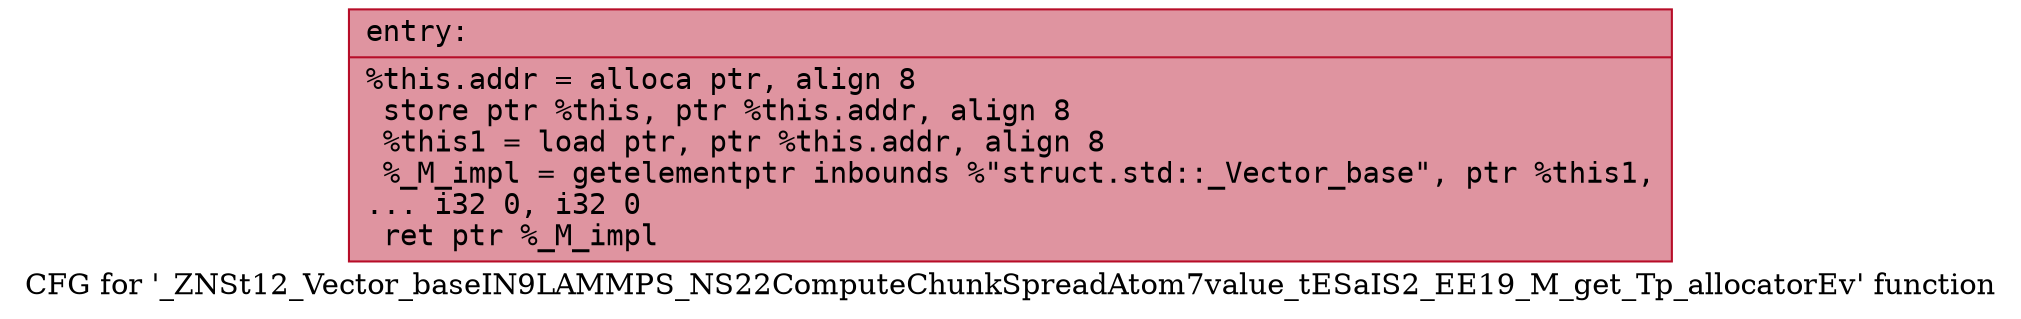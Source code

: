 digraph "CFG for '_ZNSt12_Vector_baseIN9LAMMPS_NS22ComputeChunkSpreadAtom7value_tESaIS2_EE19_M_get_Tp_allocatorEv' function" {
	label="CFG for '_ZNSt12_Vector_baseIN9LAMMPS_NS22ComputeChunkSpreadAtom7value_tESaIS2_EE19_M_get_Tp_allocatorEv' function";

	Node0x55a8964775c0 [shape=record,color="#b70d28ff", style=filled, fillcolor="#b70d2870" fontname="Courier",label="{entry:\l|  %this.addr = alloca ptr, align 8\l  store ptr %this, ptr %this.addr, align 8\l  %this1 = load ptr, ptr %this.addr, align 8\l  %_M_impl = getelementptr inbounds %\"struct.std::_Vector_base\", ptr %this1,\l... i32 0, i32 0\l  ret ptr %_M_impl\l}"];
}
